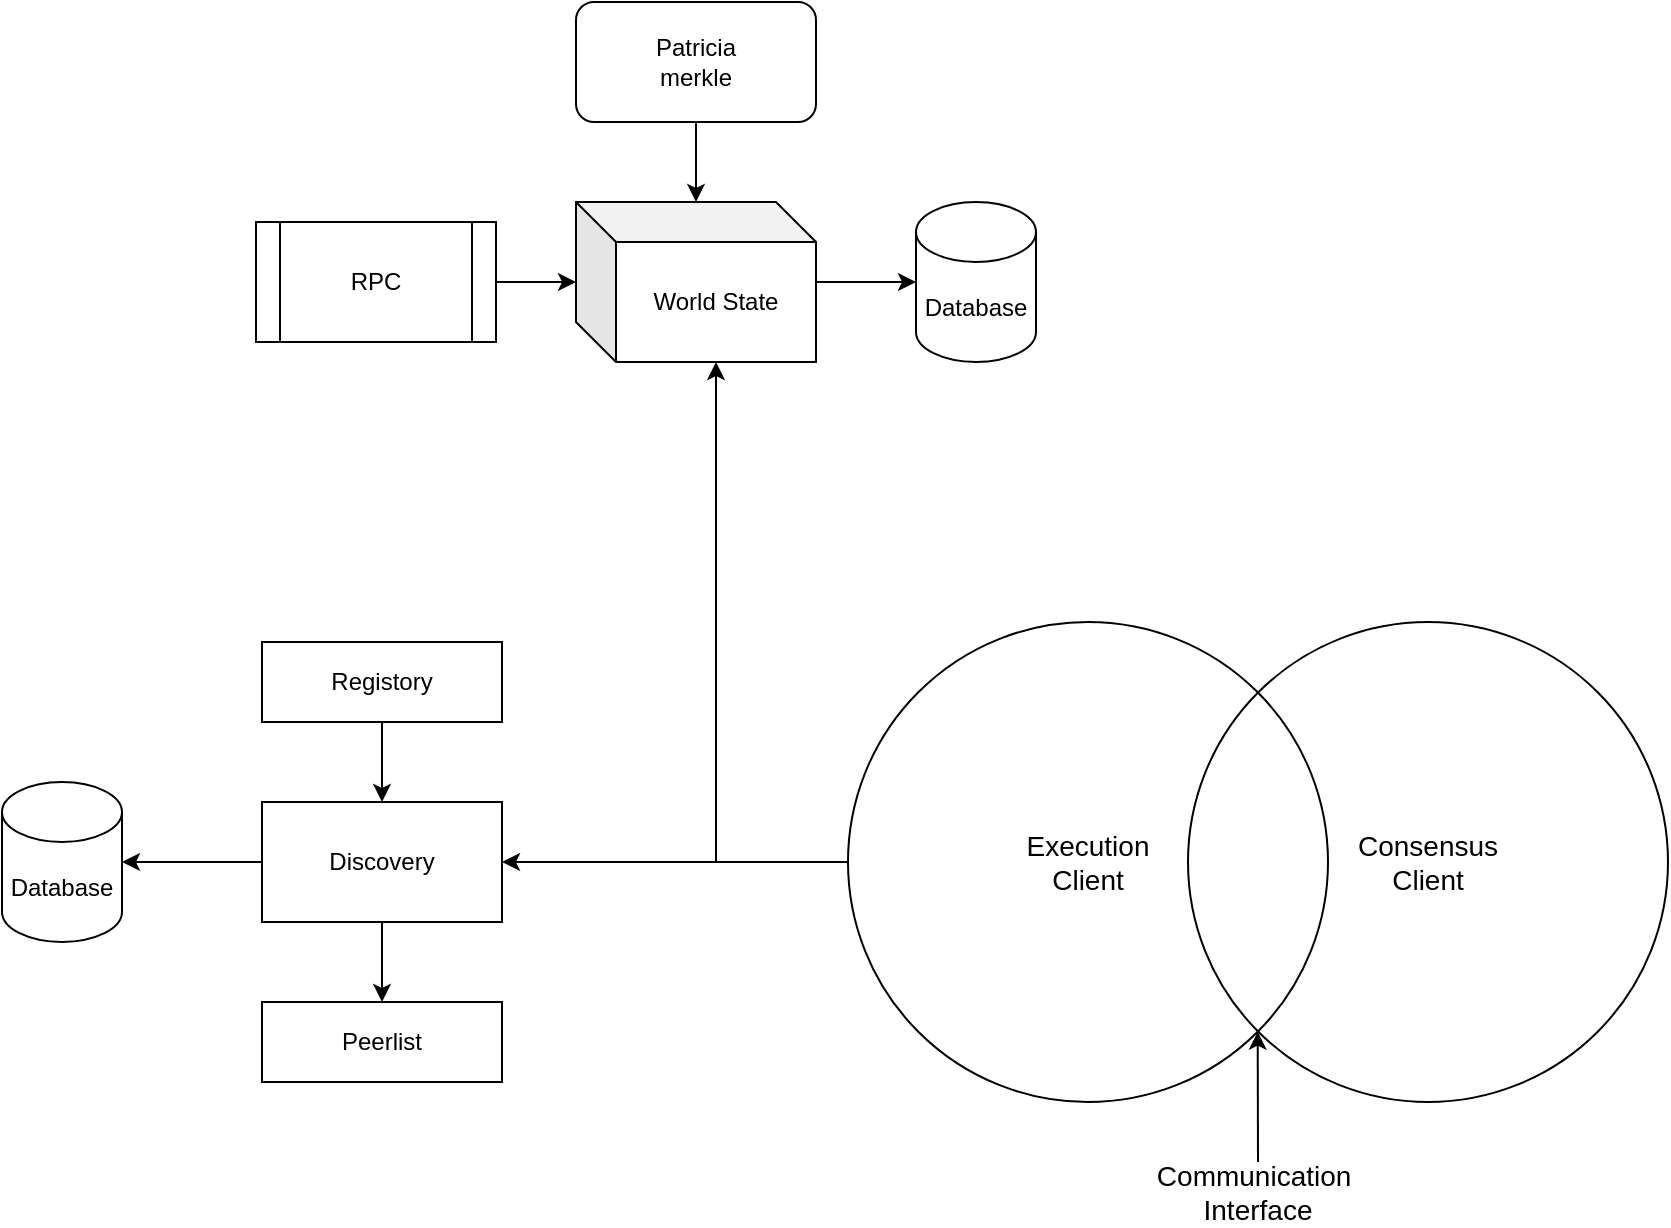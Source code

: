 <mxfile version="24.0.6" type="github">
  <diagram name="Page-1" id="kQMQTXATmenSAZyp5msM">
    <mxGraphModel dx="2722" dy="948" grid="1" gridSize="10" guides="1" tooltips="1" connect="1" arrows="1" fold="1" page="1" pageScale="1" pageWidth="850" pageHeight="1100" math="0" shadow="0">
      <root>
        <mxCell id="0" />
        <mxCell id="1" parent="0" />
        <mxCell id="oUvKnUqJZTMTFXycQhW--2" value="&lt;font style=&quot;font-size: 14px;&quot;&gt;Consensus&lt;/font&gt;&lt;div style=&quot;font-size: 14px;&quot;&gt;&lt;font style=&quot;font-size: 14px;&quot;&gt;Client&lt;/font&gt;&lt;/div&gt;" style="ellipse;whiteSpace=wrap;html=1;aspect=fixed;fillColor=none;" vertex="1" parent="1">
          <mxGeometry x="-40" y="310" width="240" height="240" as="geometry" />
        </mxCell>
        <mxCell id="oUvKnUqJZTMTFXycQhW--7" value="" style="edgeStyle=orthogonalEdgeStyle;rounded=0;orthogonalLoop=1;jettySize=auto;html=1;" edge="1" parent="1" source="oUvKnUqJZTMTFXycQhW--1" target="oUvKnUqJZTMTFXycQhW--6">
          <mxGeometry relative="1" as="geometry" />
        </mxCell>
        <mxCell id="oUvKnUqJZTMTFXycQhW--1" value="&lt;font style=&quot;font-size: 14px;&quot;&gt;Execution&lt;br&gt;Client&lt;/font&gt;" style="ellipse;whiteSpace=wrap;html=1;aspect=fixed;fillColor=none;" vertex="1" parent="1">
          <mxGeometry x="-210" y="310" width="240" height="240" as="geometry" />
        </mxCell>
        <mxCell id="oUvKnUqJZTMTFXycQhW--4" value="" style="endArrow=classic;html=1;rounded=0;entryX=1;entryY=1;entryDx=0;entryDy=0;" edge="1" parent="1" target="oUvKnUqJZTMTFXycQhW--1">
          <mxGeometry width="50" height="50" relative="1" as="geometry">
            <mxPoint x="-5" y="580" as="sourcePoint" />
            <mxPoint x="40" y="590" as="targetPoint" />
          </mxGeometry>
        </mxCell>
        <mxCell id="oUvKnUqJZTMTFXycQhW--5" value="&lt;font style=&quot;font-size: 14px;&quot;&gt;Communication&amp;nbsp; Interface&lt;/font&gt;" style="text;html=1;align=center;verticalAlign=middle;whiteSpace=wrap;rounded=0;" vertex="1" parent="1">
          <mxGeometry x="-35" y="580" width="60" height="30" as="geometry" />
        </mxCell>
        <mxCell id="oUvKnUqJZTMTFXycQhW--11" value="" style="edgeStyle=orthogonalEdgeStyle;rounded=0;orthogonalLoop=1;jettySize=auto;html=1;" edge="1" parent="1" source="oUvKnUqJZTMTFXycQhW--6" target="oUvKnUqJZTMTFXycQhW--10">
          <mxGeometry relative="1" as="geometry" />
        </mxCell>
        <mxCell id="oUvKnUqJZTMTFXycQhW--15" value="" style="edgeStyle=orthogonalEdgeStyle;rounded=0;orthogonalLoop=1;jettySize=auto;html=1;" edge="1" parent="1" source="oUvKnUqJZTMTFXycQhW--6" target="oUvKnUqJZTMTFXycQhW--13">
          <mxGeometry relative="1" as="geometry" />
        </mxCell>
        <mxCell id="oUvKnUqJZTMTFXycQhW--6" value="Discovery" style="whiteSpace=wrap;html=1;fillColor=none;" vertex="1" parent="1">
          <mxGeometry x="-503" y="400" width="120" height="60" as="geometry" />
        </mxCell>
        <mxCell id="oUvKnUqJZTMTFXycQhW--10" value="Database" style="shape=cylinder3;whiteSpace=wrap;html=1;boundedLbl=1;backgroundOutline=1;size=15;" vertex="1" parent="1">
          <mxGeometry x="-633" y="390" width="60" height="80" as="geometry" />
        </mxCell>
        <mxCell id="oUvKnUqJZTMTFXycQhW--16" value="" style="edgeStyle=orthogonalEdgeStyle;rounded=0;orthogonalLoop=1;jettySize=auto;html=1;" edge="1" parent="1" source="oUvKnUqJZTMTFXycQhW--12" target="oUvKnUqJZTMTFXycQhW--6">
          <mxGeometry relative="1" as="geometry" />
        </mxCell>
        <mxCell id="oUvKnUqJZTMTFXycQhW--12" value="Registory" style="whiteSpace=wrap;html=1;fillColor=none;" vertex="1" parent="1">
          <mxGeometry x="-503" y="320" width="120" height="40" as="geometry" />
        </mxCell>
        <mxCell id="oUvKnUqJZTMTFXycQhW--13" value="Peerlist" style="whiteSpace=wrap;html=1;fillColor=none;" vertex="1" parent="1">
          <mxGeometry x="-503" y="500" width="120" height="40" as="geometry" />
        </mxCell>
        <mxCell id="oUvKnUqJZTMTFXycQhW--30" value="" style="edgeStyle=orthogonalEdgeStyle;rounded=0;orthogonalLoop=1;jettySize=auto;html=1;" edge="1" parent="1" source="oUvKnUqJZTMTFXycQhW--17" target="oUvKnUqJZTMTFXycQhW--29">
          <mxGeometry relative="1" as="geometry" />
        </mxCell>
        <mxCell id="oUvKnUqJZTMTFXycQhW--17" value="World State" style="shape=cube;whiteSpace=wrap;html=1;boundedLbl=1;backgroundOutline=1;darkOpacity=0.05;darkOpacity2=0.1;" vertex="1" parent="1">
          <mxGeometry x="-346" y="100" width="120" height="80" as="geometry" />
        </mxCell>
        <mxCell id="oUvKnUqJZTMTFXycQhW--21" style="edgeStyle=orthogonalEdgeStyle;rounded=0;orthogonalLoop=1;jettySize=auto;html=1;entryX=0;entryY=0;entryDx=70;entryDy=80;entryPerimeter=0;" edge="1" parent="1" source="oUvKnUqJZTMTFXycQhW--1" target="oUvKnUqJZTMTFXycQhW--17">
          <mxGeometry relative="1" as="geometry" />
        </mxCell>
        <mxCell id="oUvKnUqJZTMTFXycQhW--28" style="edgeStyle=orthogonalEdgeStyle;rounded=0;orthogonalLoop=1;jettySize=auto;html=1;" edge="1" parent="1" source="oUvKnUqJZTMTFXycQhW--24" target="oUvKnUqJZTMTFXycQhW--17">
          <mxGeometry relative="1" as="geometry" />
        </mxCell>
        <mxCell id="oUvKnUqJZTMTFXycQhW--24" value="RPC" style="shape=process;whiteSpace=wrap;html=1;backgroundOutline=1;" vertex="1" parent="1">
          <mxGeometry x="-506" y="110" width="120" height="60" as="geometry" />
        </mxCell>
        <mxCell id="oUvKnUqJZTMTFXycQhW--26" value="" style="edgeStyle=orthogonalEdgeStyle;rounded=0;orthogonalLoop=1;jettySize=auto;html=1;" edge="1" parent="1" source="oUvKnUqJZTMTFXycQhW--25" target="oUvKnUqJZTMTFXycQhW--17">
          <mxGeometry relative="1" as="geometry" />
        </mxCell>
        <mxCell id="oUvKnUqJZTMTFXycQhW--25" value="Patricia&lt;br&gt;merkle" style="rounded=1;whiteSpace=wrap;html=1;" vertex="1" parent="1">
          <mxGeometry x="-346" width="120" height="60" as="geometry" />
        </mxCell>
        <mxCell id="oUvKnUqJZTMTFXycQhW--29" value="Database" style="shape=cylinder3;whiteSpace=wrap;html=1;boundedLbl=1;backgroundOutline=1;size=15;" vertex="1" parent="1">
          <mxGeometry x="-176" y="100" width="60" height="80" as="geometry" />
        </mxCell>
      </root>
    </mxGraphModel>
  </diagram>
</mxfile>
